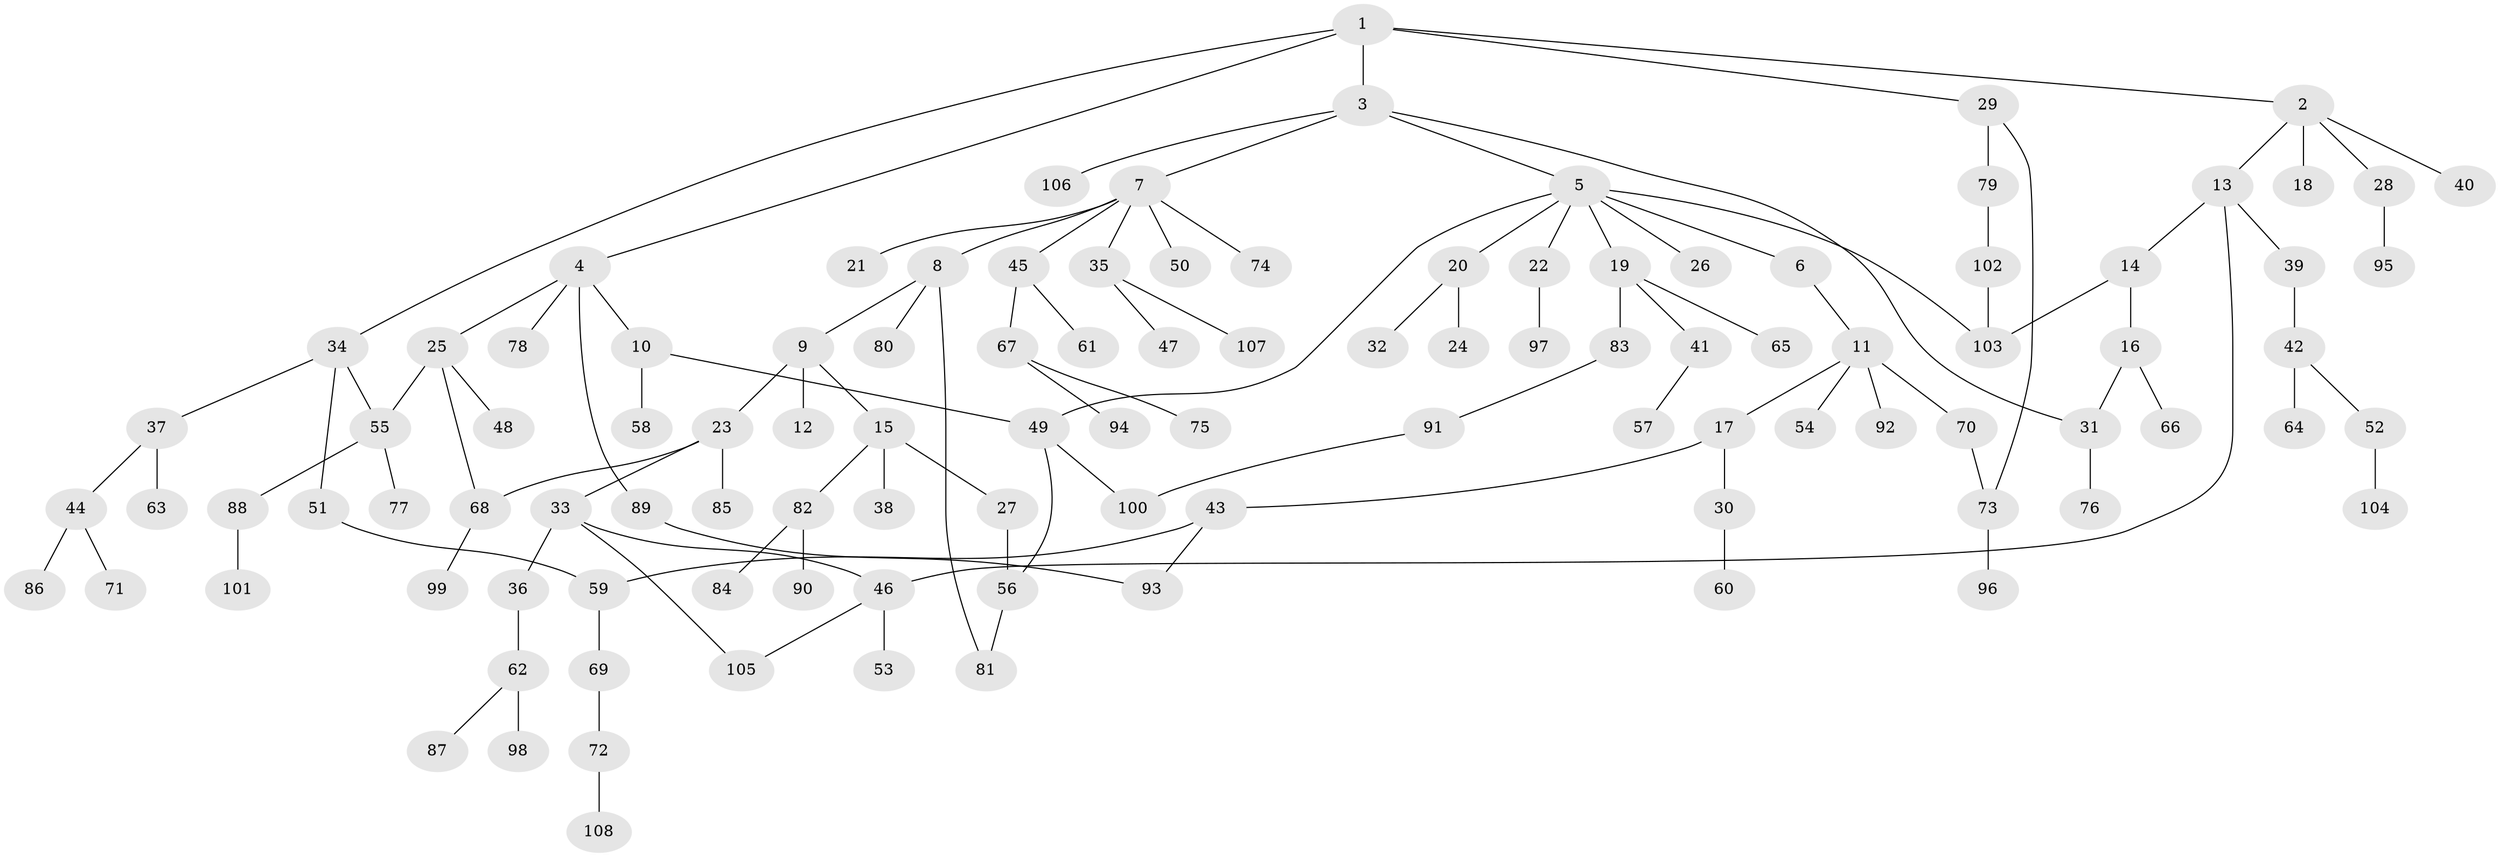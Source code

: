 // Generated by graph-tools (version 1.1) at 2025/25/03/09/25 03:25:36]
// undirected, 108 vertices, 121 edges
graph export_dot {
graph [start="1"]
  node [color=gray90,style=filled];
  1;
  2;
  3;
  4;
  5;
  6;
  7;
  8;
  9;
  10;
  11;
  12;
  13;
  14;
  15;
  16;
  17;
  18;
  19;
  20;
  21;
  22;
  23;
  24;
  25;
  26;
  27;
  28;
  29;
  30;
  31;
  32;
  33;
  34;
  35;
  36;
  37;
  38;
  39;
  40;
  41;
  42;
  43;
  44;
  45;
  46;
  47;
  48;
  49;
  50;
  51;
  52;
  53;
  54;
  55;
  56;
  57;
  58;
  59;
  60;
  61;
  62;
  63;
  64;
  65;
  66;
  67;
  68;
  69;
  70;
  71;
  72;
  73;
  74;
  75;
  76;
  77;
  78;
  79;
  80;
  81;
  82;
  83;
  84;
  85;
  86;
  87;
  88;
  89;
  90;
  91;
  92;
  93;
  94;
  95;
  96;
  97;
  98;
  99;
  100;
  101;
  102;
  103;
  104;
  105;
  106;
  107;
  108;
  1 -- 2;
  1 -- 3;
  1 -- 4;
  1 -- 29;
  1 -- 34;
  2 -- 13;
  2 -- 18;
  2 -- 28;
  2 -- 40;
  3 -- 5;
  3 -- 7;
  3 -- 31;
  3 -- 106;
  4 -- 10;
  4 -- 25;
  4 -- 78;
  4 -- 89;
  5 -- 6;
  5 -- 19;
  5 -- 20;
  5 -- 22;
  5 -- 26;
  5 -- 49;
  5 -- 103;
  6 -- 11;
  7 -- 8;
  7 -- 21;
  7 -- 35;
  7 -- 45;
  7 -- 50;
  7 -- 74;
  8 -- 9;
  8 -- 80;
  8 -- 81;
  9 -- 12;
  9 -- 15;
  9 -- 23;
  10 -- 58;
  10 -- 49;
  11 -- 17;
  11 -- 54;
  11 -- 70;
  11 -- 92;
  13 -- 14;
  13 -- 39;
  13 -- 46;
  14 -- 16;
  14 -- 103;
  15 -- 27;
  15 -- 38;
  15 -- 82;
  16 -- 66;
  16 -- 31;
  17 -- 30;
  17 -- 43;
  19 -- 41;
  19 -- 65;
  19 -- 83;
  20 -- 24;
  20 -- 32;
  22 -- 97;
  23 -- 33;
  23 -- 85;
  23 -- 68;
  25 -- 48;
  25 -- 55;
  25 -- 68;
  27 -- 56;
  28 -- 95;
  29 -- 73;
  29 -- 79;
  30 -- 60;
  31 -- 76;
  33 -- 36;
  33 -- 46;
  33 -- 105;
  34 -- 37;
  34 -- 51;
  34 -- 55;
  35 -- 47;
  35 -- 107;
  36 -- 62;
  37 -- 44;
  37 -- 63;
  39 -- 42;
  41 -- 57;
  42 -- 52;
  42 -- 64;
  43 -- 59;
  43 -- 93;
  44 -- 71;
  44 -- 86;
  45 -- 61;
  45 -- 67;
  46 -- 53;
  46 -- 105;
  49 -- 56;
  49 -- 100;
  51 -- 59;
  52 -- 104;
  55 -- 77;
  55 -- 88;
  56 -- 81;
  59 -- 69;
  62 -- 87;
  62 -- 98;
  67 -- 75;
  67 -- 94;
  68 -- 99;
  69 -- 72;
  70 -- 73;
  72 -- 108;
  73 -- 96;
  79 -- 102;
  82 -- 84;
  82 -- 90;
  83 -- 91;
  88 -- 101;
  89 -- 93;
  91 -- 100;
  102 -- 103;
}
